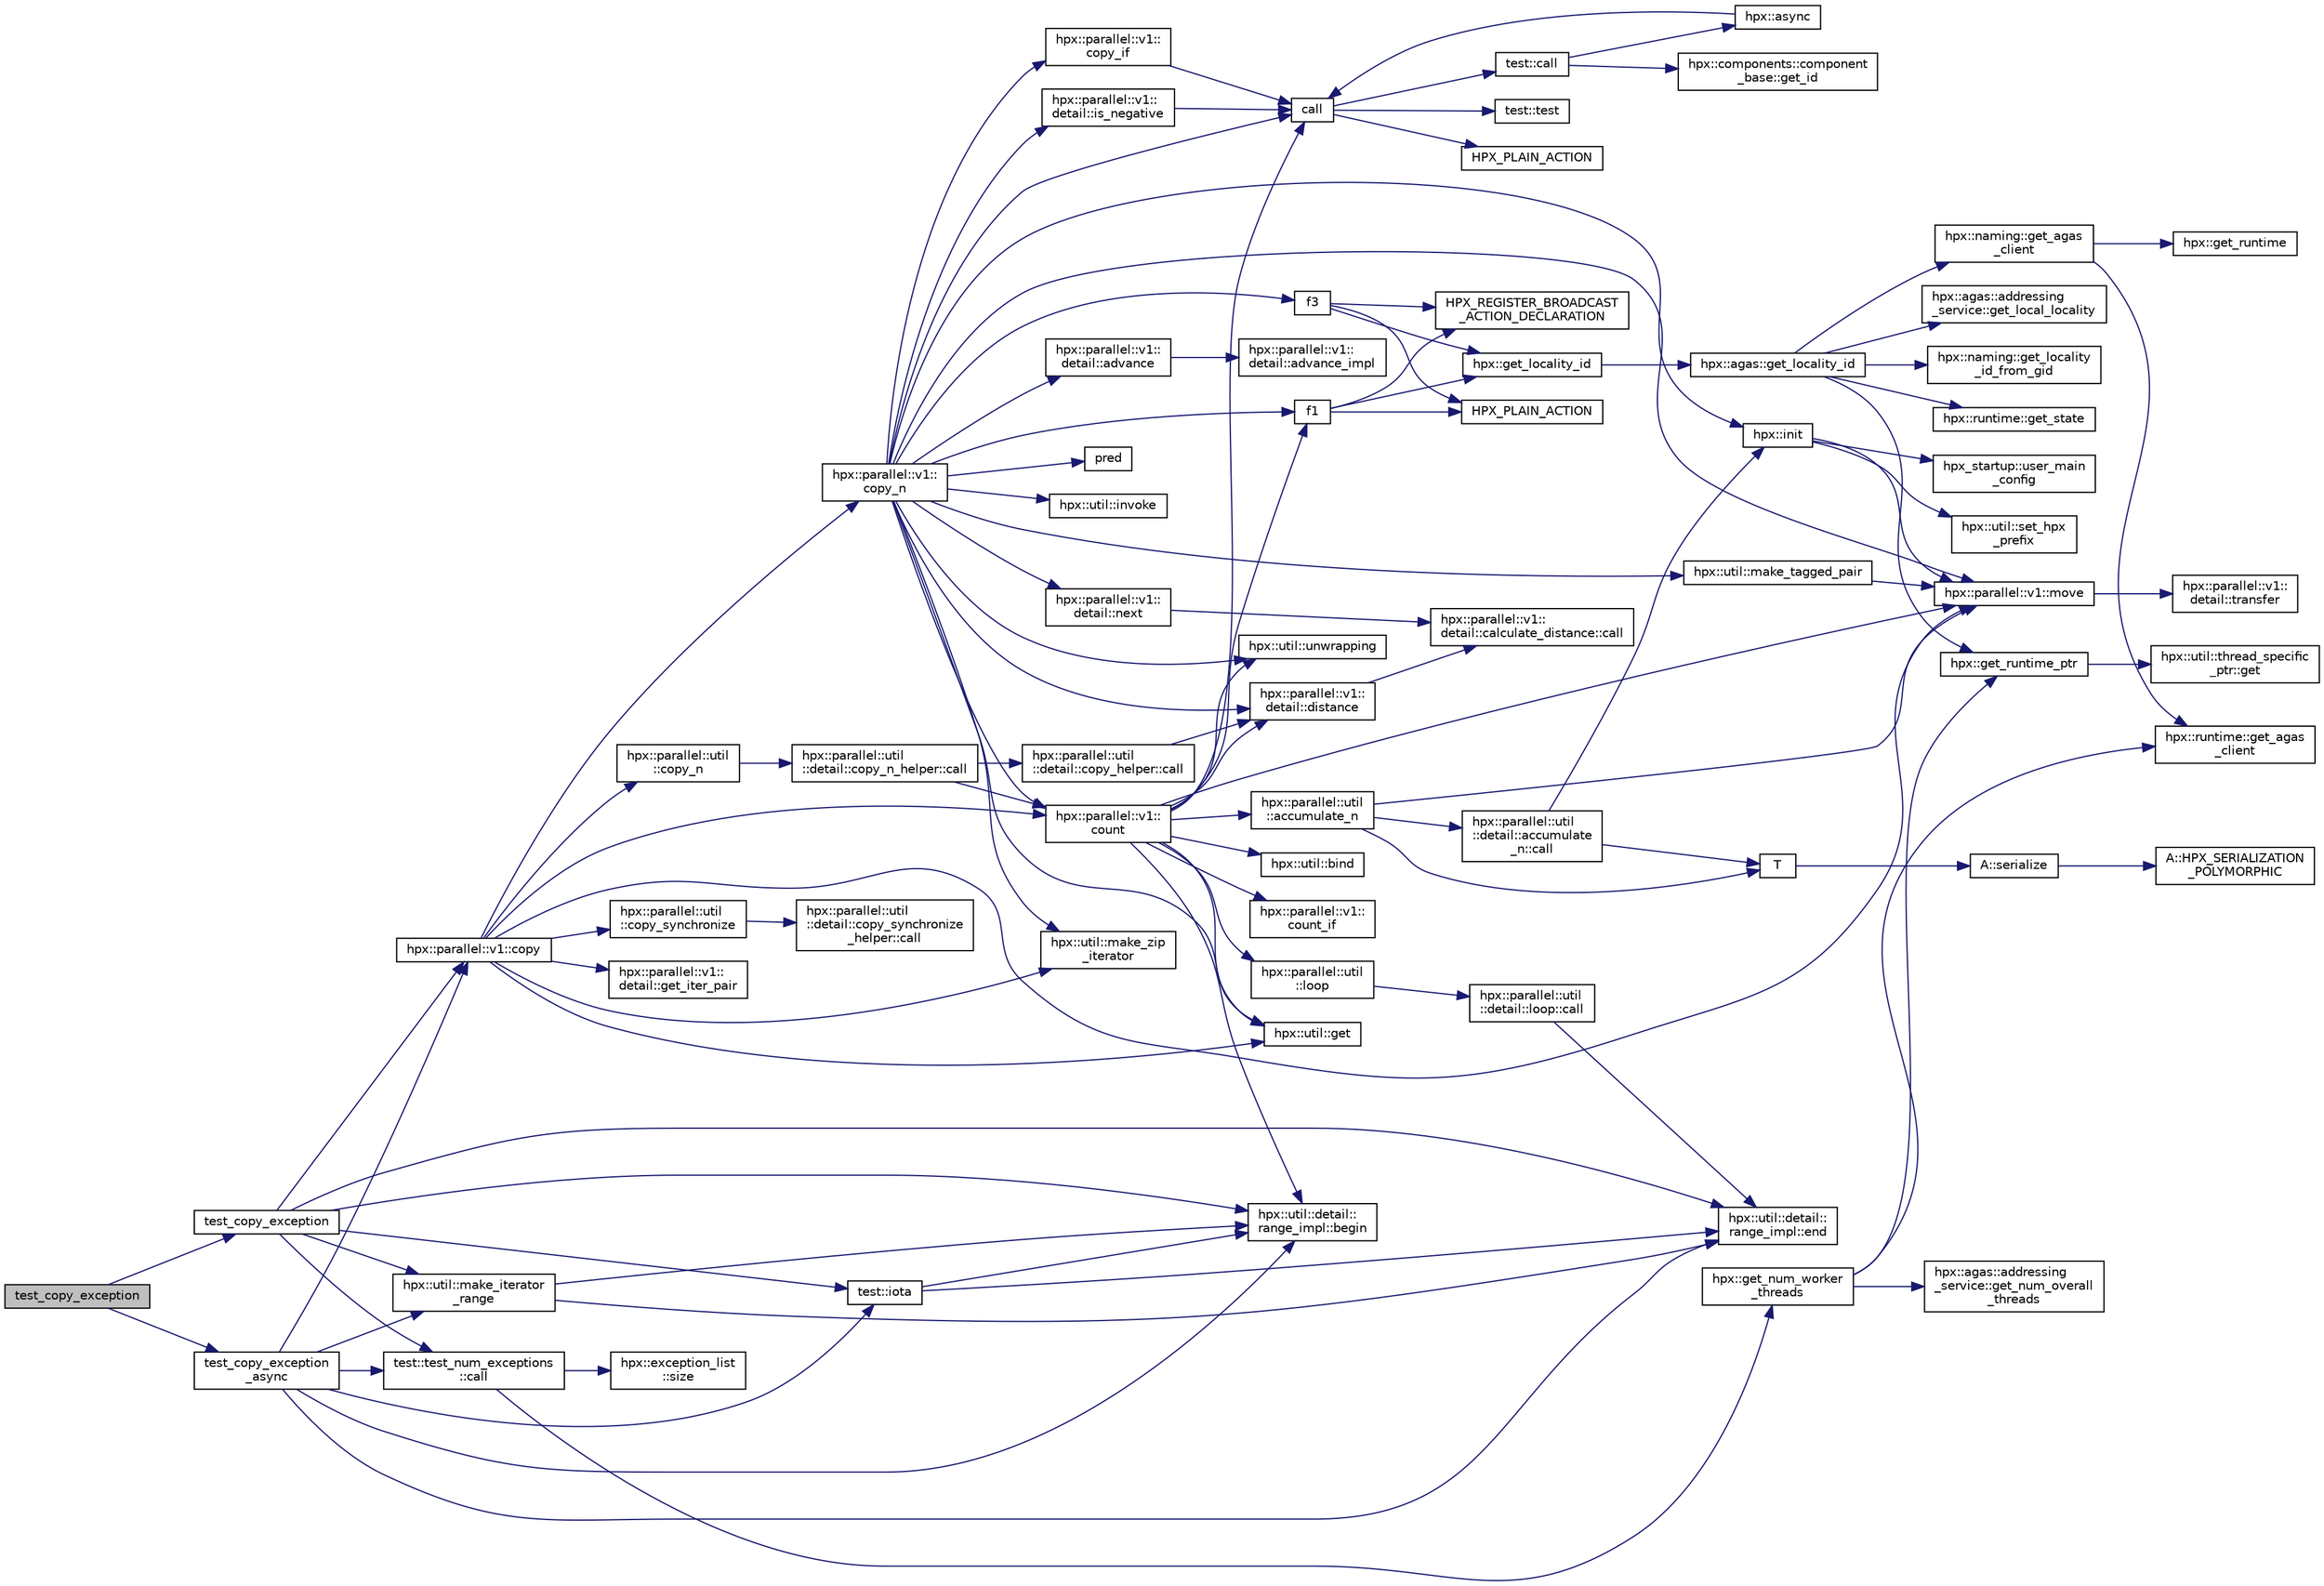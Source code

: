 digraph "test_copy_exception"
{
  edge [fontname="Helvetica",fontsize="10",labelfontname="Helvetica",labelfontsize="10"];
  node [fontname="Helvetica",fontsize="10",shape=record];
  rankdir="LR";
  Node291 [label="test_copy_exception",height=0.2,width=0.4,color="black", fillcolor="grey75", style="filled", fontcolor="black"];
  Node291 -> Node292 [color="midnightblue",fontsize="10",style="solid",fontname="Helvetica"];
  Node292 [label="test_copy_exception",height=0.2,width=0.4,color="black", fillcolor="white", style="filled",URL="$d8/d92/copy__range_8cpp.html#a8ffc3bbb8c0f16b653e0f5c7cc243f21"];
  Node292 -> Node293 [color="midnightblue",fontsize="10",style="solid",fontname="Helvetica"];
  Node293 [label="test::iota",height=0.2,width=0.4,color="black", fillcolor="white", style="filled",URL="$df/d04/namespacetest.html#abdbbc37e6fb67287495e853a554c493a"];
  Node293 -> Node294 [color="midnightblue",fontsize="10",style="solid",fontname="Helvetica"];
  Node294 [label="hpx::util::detail::\lrange_impl::begin",height=0.2,width=0.4,color="black", fillcolor="white", style="filled",URL="$d4/d4a/namespacehpx_1_1util_1_1detail_1_1range__impl.html#a31e165df2b865cdd961f35ce938db41a"];
  Node293 -> Node295 [color="midnightblue",fontsize="10",style="solid",fontname="Helvetica"];
  Node295 [label="hpx::util::detail::\lrange_impl::end",height=0.2,width=0.4,color="black", fillcolor="white", style="filled",URL="$d4/d4a/namespacehpx_1_1util_1_1detail_1_1range__impl.html#afb2ea48b0902f52ee4d8b764807b4316"];
  Node292 -> Node294 [color="midnightblue",fontsize="10",style="solid",fontname="Helvetica"];
  Node292 -> Node295 [color="midnightblue",fontsize="10",style="solid",fontname="Helvetica"];
  Node292 -> Node296 [color="midnightblue",fontsize="10",style="solid",fontname="Helvetica"];
  Node296 [label="hpx::parallel::v1::copy",height=0.2,width=0.4,color="black", fillcolor="white", style="filled",URL="$db/db9/namespacehpx_1_1parallel_1_1v1.html#a502f993845638113034b4a1629b7a3c7"];
  Node296 -> Node297 [color="midnightblue",fontsize="10",style="solid",fontname="Helvetica"];
  Node297 [label="hpx::parallel::v1::\lcopy_n",height=0.2,width=0.4,color="black", fillcolor="white", style="filled",URL="$db/db9/namespacehpx_1_1parallel_1_1v1.html#a62b381b00123e950f7cd81ae9b16c4a6"];
  Node297 -> Node298 [color="midnightblue",fontsize="10",style="solid",fontname="Helvetica"];
  Node298 [label="hpx::util::make_tagged_pair",height=0.2,width=0.4,color="black", fillcolor="white", style="filled",URL="$df/dad/namespacehpx_1_1util.html#afa71e8b7f4f559051a5ff14a508c543c"];
  Node298 -> Node299 [color="midnightblue",fontsize="10",style="solid",fontname="Helvetica"];
  Node299 [label="hpx::parallel::v1::move",height=0.2,width=0.4,color="black", fillcolor="white", style="filled",URL="$db/db9/namespacehpx_1_1parallel_1_1v1.html#aa7c4ede081ce786c9d1eb1adff495cfc"];
  Node299 -> Node300 [color="midnightblue",fontsize="10",style="solid",fontname="Helvetica"];
  Node300 [label="hpx::parallel::v1::\ldetail::transfer",height=0.2,width=0.4,color="black", fillcolor="white", style="filled",URL="$d2/ddd/namespacehpx_1_1parallel_1_1v1_1_1detail.html#ab1b56a05e1885ca7cc7ffa1804dd2f3c"];
  Node297 -> Node301 [color="midnightblue",fontsize="10",style="solid",fontname="Helvetica"];
  Node301 [label="hpx::parallel::v1::\ldetail::is_negative",height=0.2,width=0.4,color="black", fillcolor="white", style="filled",URL="$d2/ddd/namespacehpx_1_1parallel_1_1v1_1_1detail.html#adf2e40fc4b20ad0fd442ee3118a4d527"];
  Node301 -> Node302 [color="midnightblue",fontsize="10",style="solid",fontname="Helvetica"];
  Node302 [label="call",height=0.2,width=0.4,color="black", fillcolor="white", style="filled",URL="$d2/d67/promise__1620_8cpp.html#a58357f0b82bc761e1d0b9091ed563a70"];
  Node302 -> Node303 [color="midnightblue",fontsize="10",style="solid",fontname="Helvetica"];
  Node303 [label="test::test",height=0.2,width=0.4,color="black", fillcolor="white", style="filled",URL="$d8/d89/structtest.html#ab42d5ece712d716b04cb3f686f297a26"];
  Node302 -> Node304 [color="midnightblue",fontsize="10",style="solid",fontname="Helvetica"];
  Node304 [label="HPX_PLAIN_ACTION",height=0.2,width=0.4,color="black", fillcolor="white", style="filled",URL="$d2/d67/promise__1620_8cpp.html#ab96aab827a4b1fcaf66cfe0ba83fef23"];
  Node302 -> Node305 [color="midnightblue",fontsize="10",style="solid",fontname="Helvetica"];
  Node305 [label="test::call",height=0.2,width=0.4,color="black", fillcolor="white", style="filled",URL="$d8/d89/structtest.html#aeb29e7ed6518b9426ccf1344c52620ae"];
  Node305 -> Node306 [color="midnightblue",fontsize="10",style="solid",fontname="Helvetica"];
  Node306 [label="hpx::async",height=0.2,width=0.4,color="black", fillcolor="white", style="filled",URL="$d8/d83/namespacehpx.html#acb7d8e37b73b823956ce144f9a57eaa4"];
  Node306 -> Node302 [color="midnightblue",fontsize="10",style="solid",fontname="Helvetica"];
  Node305 -> Node307 [color="midnightblue",fontsize="10",style="solid",fontname="Helvetica"];
  Node307 [label="hpx::components::component\l_base::get_id",height=0.2,width=0.4,color="black", fillcolor="white", style="filled",URL="$d2/de6/classhpx_1_1components_1_1component__base.html#a4c8fd93514039bdf01c48d66d82b19cd"];
  Node297 -> Node308 [color="midnightblue",fontsize="10",style="solid",fontname="Helvetica"];
  Node308 [label="hpx::util::get",height=0.2,width=0.4,color="black", fillcolor="white", style="filled",URL="$df/dad/namespacehpx_1_1util.html#a5cbd3c41f03f4d4acaedaa4777e3cc02"];
  Node297 -> Node302 [color="midnightblue",fontsize="10",style="solid",fontname="Helvetica"];
  Node297 -> Node309 [color="midnightblue",fontsize="10",style="solid",fontname="Helvetica"];
  Node309 [label="pred",height=0.2,width=0.4,color="black", fillcolor="white", style="filled",URL="$dc/d8b/cxx11__std__thread_8cpp.html#a31ff3168522b47b050989c5e07dd8408"];
  Node297 -> Node310 [color="midnightblue",fontsize="10",style="solid",fontname="Helvetica"];
  Node310 [label="hpx::util::invoke",height=0.2,width=0.4,color="black", fillcolor="white", style="filled",URL="$df/dad/namespacehpx_1_1util.html#a9ed3f52b36e725e476dbf5099134ed3d"];
  Node297 -> Node311 [color="midnightblue",fontsize="10",style="solid",fontname="Helvetica"];
  Node311 [label="hpx::parallel::v1::\lcopy_if",height=0.2,width=0.4,color="black", fillcolor="white", style="filled",URL="$db/db9/namespacehpx_1_1parallel_1_1v1.html#a9a749519e8f71f886d23aecb6ceaaf8a"];
  Node311 -> Node302 [color="midnightblue",fontsize="10",style="solid",fontname="Helvetica"];
  Node297 -> Node312 [color="midnightblue",fontsize="10",style="solid",fontname="Helvetica"];
  Node312 [label="hpx::parallel::v1::\lcount",height=0.2,width=0.4,color="black", fillcolor="white", style="filled",URL="$db/db9/namespacehpx_1_1parallel_1_1v1.html#a19d058114a2bd44801aab4176b188e23"];
  Node312 -> Node313 [color="midnightblue",fontsize="10",style="solid",fontname="Helvetica"];
  Node313 [label="hpx::parallel::v1::\lcount_if",height=0.2,width=0.4,color="black", fillcolor="white", style="filled",URL="$db/db9/namespacehpx_1_1parallel_1_1v1.html#ad836ff017ec208c2d6388a9b47b05ce0"];
  Node312 -> Node314 [color="midnightblue",fontsize="10",style="solid",fontname="Helvetica"];
  Node314 [label="f1",height=0.2,width=0.4,color="black", fillcolor="white", style="filled",URL="$d8/d8b/broadcast_8cpp.html#a1751fbd41f2529b84514a9dbd767959a"];
  Node314 -> Node315 [color="midnightblue",fontsize="10",style="solid",fontname="Helvetica"];
  Node315 [label="hpx::get_locality_id",height=0.2,width=0.4,color="black", fillcolor="white", style="filled",URL="$d8/d83/namespacehpx.html#a158d7c54a657bb364c1704033010697b",tooltip="Return the number of the locality this function is being called from. "];
  Node315 -> Node316 [color="midnightblue",fontsize="10",style="solid",fontname="Helvetica"];
  Node316 [label="hpx::agas::get_locality_id",height=0.2,width=0.4,color="black", fillcolor="white", style="filled",URL="$dc/d54/namespacehpx_1_1agas.html#a491cc2ddecdf0f1a9129900caa6a4d3e"];
  Node316 -> Node317 [color="midnightblue",fontsize="10",style="solid",fontname="Helvetica"];
  Node317 [label="hpx::get_runtime_ptr",height=0.2,width=0.4,color="black", fillcolor="white", style="filled",URL="$d8/d83/namespacehpx.html#af29daf2bb3e01b4d6495a1742b6cce64"];
  Node317 -> Node318 [color="midnightblue",fontsize="10",style="solid",fontname="Helvetica"];
  Node318 [label="hpx::util::thread_specific\l_ptr::get",height=0.2,width=0.4,color="black", fillcolor="white", style="filled",URL="$d4/d4c/structhpx_1_1util_1_1thread__specific__ptr.html#a3b27d8520710478aa41d1f74206bdba9"];
  Node316 -> Node319 [color="midnightblue",fontsize="10",style="solid",fontname="Helvetica"];
  Node319 [label="hpx::runtime::get_state",height=0.2,width=0.4,color="black", fillcolor="white", style="filled",URL="$d0/d7b/classhpx_1_1runtime.html#ab405f80e060dac95d624520f38b0524c"];
  Node316 -> Node320 [color="midnightblue",fontsize="10",style="solid",fontname="Helvetica"];
  Node320 [label="hpx::naming::get_agas\l_client",height=0.2,width=0.4,color="black", fillcolor="white", style="filled",URL="$d4/dc9/namespacehpx_1_1naming.html#a0408fffd5d34b620712a801b0ae3b032"];
  Node320 -> Node321 [color="midnightblue",fontsize="10",style="solid",fontname="Helvetica"];
  Node321 [label="hpx::get_runtime",height=0.2,width=0.4,color="black", fillcolor="white", style="filled",URL="$d8/d83/namespacehpx.html#aef902cc6c7dd3b9fbadf34d1e850a070"];
  Node320 -> Node322 [color="midnightblue",fontsize="10",style="solid",fontname="Helvetica"];
  Node322 [label="hpx::runtime::get_agas\l_client",height=0.2,width=0.4,color="black", fillcolor="white", style="filled",URL="$d0/d7b/classhpx_1_1runtime.html#aeb5dddd30d6b9861669af8ad44d1a96a"];
  Node316 -> Node323 [color="midnightblue",fontsize="10",style="solid",fontname="Helvetica"];
  Node323 [label="hpx::agas::addressing\l_service::get_local_locality",height=0.2,width=0.4,color="black", fillcolor="white", style="filled",URL="$db/d58/structhpx_1_1agas_1_1addressing__service.html#ab52c19a37c2a7a006c6c15f90ad0539c"];
  Node316 -> Node324 [color="midnightblue",fontsize="10",style="solid",fontname="Helvetica"];
  Node324 [label="hpx::naming::get_locality\l_id_from_gid",height=0.2,width=0.4,color="black", fillcolor="white", style="filled",URL="$d4/dc9/namespacehpx_1_1naming.html#a7fd43037784560bd04fda9b49e33529f"];
  Node314 -> Node325 [color="midnightblue",fontsize="10",style="solid",fontname="Helvetica"];
  Node325 [label="HPX_PLAIN_ACTION",height=0.2,width=0.4,color="black", fillcolor="white", style="filled",URL="$d8/d8b/broadcast_8cpp.html#a19685a0394ce6a99351f7a679f6eeefc"];
  Node314 -> Node326 [color="midnightblue",fontsize="10",style="solid",fontname="Helvetica"];
  Node326 [label="HPX_REGISTER_BROADCAST\l_ACTION_DECLARATION",height=0.2,width=0.4,color="black", fillcolor="white", style="filled",URL="$d7/d38/addressing__service_8cpp.html#a573d764d9cb34eec46a4bdffcf07875f"];
  Node312 -> Node327 [color="midnightblue",fontsize="10",style="solid",fontname="Helvetica"];
  Node327 [label="hpx::parallel::util\l::loop",height=0.2,width=0.4,color="black", fillcolor="white", style="filled",URL="$df/dc6/namespacehpx_1_1parallel_1_1util.html#a3f434e00f42929aac85debb8c5782213"];
  Node327 -> Node328 [color="midnightblue",fontsize="10",style="solid",fontname="Helvetica"];
  Node328 [label="hpx::parallel::util\l::detail::loop::call",height=0.2,width=0.4,color="black", fillcolor="white", style="filled",URL="$da/d06/structhpx_1_1parallel_1_1util_1_1detail_1_1loop.html#a5c5e8dbda782f09cdb7bc2509e3bf09e"];
  Node328 -> Node295 [color="midnightblue",fontsize="10",style="solid",fontname="Helvetica"];
  Node312 -> Node329 [color="midnightblue",fontsize="10",style="solid",fontname="Helvetica"];
  Node329 [label="hpx::util::bind",height=0.2,width=0.4,color="black", fillcolor="white", style="filled",URL="$df/dad/namespacehpx_1_1util.html#ad844caedf82a0173d6909d910c3e48c6"];
  Node312 -> Node299 [color="midnightblue",fontsize="10",style="solid",fontname="Helvetica"];
  Node312 -> Node308 [color="midnightblue",fontsize="10",style="solid",fontname="Helvetica"];
  Node312 -> Node302 [color="midnightblue",fontsize="10",style="solid",fontname="Helvetica"];
  Node312 -> Node330 [color="midnightblue",fontsize="10",style="solid",fontname="Helvetica"];
  Node330 [label="hpx::parallel::v1::\ldetail::distance",height=0.2,width=0.4,color="black", fillcolor="white", style="filled",URL="$d2/ddd/namespacehpx_1_1parallel_1_1v1_1_1detail.html#a6bea3c6a5f470cad11f27ee6bab4a33f"];
  Node330 -> Node331 [color="midnightblue",fontsize="10",style="solid",fontname="Helvetica"];
  Node331 [label="hpx::parallel::v1::\ldetail::calculate_distance::call",height=0.2,width=0.4,color="black", fillcolor="white", style="filled",URL="$db/dfa/structhpx_1_1parallel_1_1v1_1_1detail_1_1calculate__distance.html#a950a6627830a7d019ac0e734b0a447bf"];
  Node312 -> Node332 [color="midnightblue",fontsize="10",style="solid",fontname="Helvetica"];
  Node332 [label="hpx::util::unwrapping",height=0.2,width=0.4,color="black", fillcolor="white", style="filled",URL="$df/dad/namespacehpx_1_1util.html#a7529d9ac687684c33403cdd1f9cef8e4"];
  Node312 -> Node333 [color="midnightblue",fontsize="10",style="solid",fontname="Helvetica"];
  Node333 [label="hpx::parallel::util\l::accumulate_n",height=0.2,width=0.4,color="black", fillcolor="white", style="filled",URL="$df/dc6/namespacehpx_1_1parallel_1_1util.html#af19f9a2722f97c2247ea5d0dbb5e2d25"];
  Node333 -> Node334 [color="midnightblue",fontsize="10",style="solid",fontname="Helvetica"];
  Node334 [label="hpx::parallel::util\l::detail::accumulate\l_n::call",height=0.2,width=0.4,color="black", fillcolor="white", style="filled",URL="$d8/d3b/structhpx_1_1parallel_1_1util_1_1detail_1_1accumulate__n.html#a765aceb8ab313fc92f7c4aaf70ccca8f"];
  Node334 -> Node335 [color="midnightblue",fontsize="10",style="solid",fontname="Helvetica"];
  Node335 [label="hpx::init",height=0.2,width=0.4,color="black", fillcolor="white", style="filled",URL="$d8/d83/namespacehpx.html#a3c694ea960b47c56b33351ba16e3d76b",tooltip="Main entry point for launching the HPX runtime system. "];
  Node335 -> Node336 [color="midnightblue",fontsize="10",style="solid",fontname="Helvetica"];
  Node336 [label="hpx::util::set_hpx\l_prefix",height=0.2,width=0.4,color="black", fillcolor="white", style="filled",URL="$df/dad/namespacehpx_1_1util.html#ae40a23c1ba0a48d9304dcf717a95793e"];
  Node335 -> Node337 [color="midnightblue",fontsize="10",style="solid",fontname="Helvetica"];
  Node337 [label="hpx_startup::user_main\l_config",height=0.2,width=0.4,color="black", fillcolor="white", style="filled",URL="$d3/dd2/namespacehpx__startup.html#aaac571d88bd3912a4225a23eb3261637"];
  Node335 -> Node299 [color="midnightblue",fontsize="10",style="solid",fontname="Helvetica"];
  Node334 -> Node338 [color="midnightblue",fontsize="10",style="solid",fontname="Helvetica"];
  Node338 [label="T",height=0.2,width=0.4,color="black", fillcolor="white", style="filled",URL="$db/d33/polymorphic__semiintrusive__template_8cpp.html#ad187658f9cb91c1312b39ae7e896f1ea"];
  Node338 -> Node339 [color="midnightblue",fontsize="10",style="solid",fontname="Helvetica"];
  Node339 [label="A::serialize",height=0.2,width=0.4,color="black", fillcolor="white", style="filled",URL="$d7/da0/struct_a.html#a5f5c287cf471e274ed9dda0da1592212"];
  Node339 -> Node340 [color="midnightblue",fontsize="10",style="solid",fontname="Helvetica"];
  Node340 [label="A::HPX_SERIALIZATION\l_POLYMORPHIC",height=0.2,width=0.4,color="black", fillcolor="white", style="filled",URL="$d7/da0/struct_a.html#ada978cc156cebbafddb1f3aa4c01918c"];
  Node333 -> Node299 [color="midnightblue",fontsize="10",style="solid",fontname="Helvetica"];
  Node333 -> Node338 [color="midnightblue",fontsize="10",style="solid",fontname="Helvetica"];
  Node312 -> Node294 [color="midnightblue",fontsize="10",style="solid",fontname="Helvetica"];
  Node297 -> Node330 [color="midnightblue",fontsize="10",style="solid",fontname="Helvetica"];
  Node297 -> Node335 [color="midnightblue",fontsize="10",style="solid",fontname="Helvetica"];
  Node297 -> Node341 [color="midnightblue",fontsize="10",style="solid",fontname="Helvetica"];
  Node341 [label="hpx::util::make_zip\l_iterator",height=0.2,width=0.4,color="black", fillcolor="white", style="filled",URL="$df/dad/namespacehpx_1_1util.html#a2f68369b316e5699be2c81c04e3ee209"];
  Node297 -> Node314 [color="midnightblue",fontsize="10",style="solid",fontname="Helvetica"];
  Node297 -> Node342 [color="midnightblue",fontsize="10",style="solid",fontname="Helvetica"];
  Node342 [label="f3",height=0.2,width=0.4,color="black", fillcolor="white", style="filled",URL="$d8/d8b/broadcast_8cpp.html#a9bac347cb7dd97427ecd2dd58525b646"];
  Node342 -> Node315 [color="midnightblue",fontsize="10",style="solid",fontname="Helvetica"];
  Node342 -> Node325 [color="midnightblue",fontsize="10",style="solid",fontname="Helvetica"];
  Node342 -> Node326 [color="midnightblue",fontsize="10",style="solid",fontname="Helvetica"];
  Node297 -> Node343 [color="midnightblue",fontsize="10",style="solid",fontname="Helvetica"];
  Node343 [label="hpx::parallel::v1::\ldetail::next",height=0.2,width=0.4,color="black", fillcolor="white", style="filled",URL="$d2/ddd/namespacehpx_1_1parallel_1_1v1_1_1detail.html#a0a6696d8c17a32b8ebfaa496b9ab3332"];
  Node343 -> Node331 [color="midnightblue",fontsize="10",style="solid",fontname="Helvetica"];
  Node297 -> Node344 [color="midnightblue",fontsize="10",style="solid",fontname="Helvetica"];
  Node344 [label="hpx::parallel::v1::\ldetail::advance",height=0.2,width=0.4,color="black", fillcolor="white", style="filled",URL="$d2/ddd/namespacehpx_1_1parallel_1_1v1_1_1detail.html#ad9fca7bce7b3e3c32302967ffc1fb4a4"];
  Node344 -> Node345 [color="midnightblue",fontsize="10",style="solid",fontname="Helvetica"];
  Node345 [label="hpx::parallel::v1::\ldetail::advance_impl",height=0.2,width=0.4,color="black", fillcolor="white", style="filled",URL="$d2/ddd/namespacehpx_1_1parallel_1_1v1_1_1detail.html#ad4fa62ca115927187e4063b65ee5f317"];
  Node297 -> Node299 [color="midnightblue",fontsize="10",style="solid",fontname="Helvetica"];
  Node297 -> Node332 [color="midnightblue",fontsize="10",style="solid",fontname="Helvetica"];
  Node296 -> Node312 [color="midnightblue",fontsize="10",style="solid",fontname="Helvetica"];
  Node296 -> Node346 [color="midnightblue",fontsize="10",style="solid",fontname="Helvetica"];
  Node346 [label="hpx::parallel::util\l::copy_n",height=0.2,width=0.4,color="black", fillcolor="white", style="filled",URL="$df/dc6/namespacehpx_1_1parallel_1_1util.html#ab30b19e9d50f04c88be6cb7408c82987"];
  Node346 -> Node347 [color="midnightblue",fontsize="10",style="solid",fontname="Helvetica"];
  Node347 [label="hpx::parallel::util\l::detail::copy_n_helper::call",height=0.2,width=0.4,color="black", fillcolor="white", style="filled",URL="$de/d50/structhpx_1_1parallel_1_1util_1_1detail_1_1copy__n__helper.html#ae283ae8df16258386dd2aa4d58d4df8e"];
  Node347 -> Node312 [color="midnightblue",fontsize="10",style="solid",fontname="Helvetica"];
  Node347 -> Node348 [color="midnightblue",fontsize="10",style="solid",fontname="Helvetica"];
  Node348 [label="hpx::parallel::util\l::detail::copy_helper::call",height=0.2,width=0.4,color="black", fillcolor="white", style="filled",URL="$db/d59/structhpx_1_1parallel_1_1util_1_1detail_1_1copy__helper.html#ac801832edc0b6a84595880bb4613cb60"];
  Node348 -> Node330 [color="midnightblue",fontsize="10",style="solid",fontname="Helvetica"];
  Node296 -> Node349 [color="midnightblue",fontsize="10",style="solid",fontname="Helvetica"];
  Node349 [label="hpx::parallel::v1::\ldetail::get_iter_pair",height=0.2,width=0.4,color="black", fillcolor="white", style="filled",URL="$d2/ddd/namespacehpx_1_1parallel_1_1v1_1_1detail.html#ac4d3c2918035705998b9b049c5440119"];
  Node296 -> Node341 [color="midnightblue",fontsize="10",style="solid",fontname="Helvetica"];
  Node296 -> Node308 [color="midnightblue",fontsize="10",style="solid",fontname="Helvetica"];
  Node296 -> Node350 [color="midnightblue",fontsize="10",style="solid",fontname="Helvetica"];
  Node350 [label="hpx::parallel::util\l::copy_synchronize",height=0.2,width=0.4,color="black", fillcolor="white", style="filled",URL="$df/dc6/namespacehpx_1_1parallel_1_1util.html#ad33c06f9b1fc663f33b9fb189390e71b"];
  Node350 -> Node351 [color="midnightblue",fontsize="10",style="solid",fontname="Helvetica"];
  Node351 [label="hpx::parallel::util\l::detail::copy_synchronize\l_helper::call",height=0.2,width=0.4,color="black", fillcolor="white", style="filled",URL="$d7/d41/structhpx_1_1parallel_1_1util_1_1detail_1_1copy__synchronize__helper.html#a7c8e8c72844a8fd415b6b3517cc1a224"];
  Node296 -> Node299 [color="midnightblue",fontsize="10",style="solid",fontname="Helvetica"];
  Node292 -> Node352 [color="midnightblue",fontsize="10",style="solid",fontname="Helvetica"];
  Node352 [label="hpx::util::make_iterator\l_range",height=0.2,width=0.4,color="black", fillcolor="white", style="filled",URL="$df/dad/namespacehpx_1_1util.html#a49707ae2d183b9b09845ed3d17655a28"];
  Node352 -> Node294 [color="midnightblue",fontsize="10",style="solid",fontname="Helvetica"];
  Node352 -> Node295 [color="midnightblue",fontsize="10",style="solid",fontname="Helvetica"];
  Node292 -> Node353 [color="midnightblue",fontsize="10",style="solid",fontname="Helvetica"];
  Node353 [label="test::test_num_exceptions\l::call",height=0.2,width=0.4,color="black", fillcolor="white", style="filled",URL="$da/ddb/structtest_1_1test__num__exceptions.html#a2c1e3b76f9abd4d358ae0258203b90b7"];
  Node353 -> Node354 [color="midnightblue",fontsize="10",style="solid",fontname="Helvetica"];
  Node354 [label="hpx::exception_list\l::size",height=0.2,width=0.4,color="black", fillcolor="white", style="filled",URL="$d2/def/classhpx_1_1exception__list.html#ae4e3e1b70e8185033656d891749a234e"];
  Node353 -> Node355 [color="midnightblue",fontsize="10",style="solid",fontname="Helvetica"];
  Node355 [label="hpx::get_num_worker\l_threads",height=0.2,width=0.4,color="black", fillcolor="white", style="filled",URL="$d8/d83/namespacehpx.html#ae0cb050327ed37e6863061bd1761409e",tooltip="Return the number of worker OS- threads used to execute HPX threads. "];
  Node355 -> Node317 [color="midnightblue",fontsize="10",style="solid",fontname="Helvetica"];
  Node355 -> Node322 [color="midnightblue",fontsize="10",style="solid",fontname="Helvetica"];
  Node355 -> Node356 [color="midnightblue",fontsize="10",style="solid",fontname="Helvetica"];
  Node356 [label="hpx::agas::addressing\l_service::get_num_overall\l_threads",height=0.2,width=0.4,color="black", fillcolor="white", style="filled",URL="$db/d58/structhpx_1_1agas_1_1addressing__service.html#a55800470ad2b28e283653df58d59ec49"];
  Node291 -> Node357 [color="midnightblue",fontsize="10",style="solid",fontname="Helvetica"];
  Node357 [label="test_copy_exception\l_async",height=0.2,width=0.4,color="black", fillcolor="white", style="filled",URL="$d8/d92/copy__range_8cpp.html#a975f6058b2ad575758bb9c1b54a1c464"];
  Node357 -> Node293 [color="midnightblue",fontsize="10",style="solid",fontname="Helvetica"];
  Node357 -> Node294 [color="midnightblue",fontsize="10",style="solid",fontname="Helvetica"];
  Node357 -> Node295 [color="midnightblue",fontsize="10",style="solid",fontname="Helvetica"];
  Node357 -> Node296 [color="midnightblue",fontsize="10",style="solid",fontname="Helvetica"];
  Node357 -> Node352 [color="midnightblue",fontsize="10",style="solid",fontname="Helvetica"];
  Node357 -> Node353 [color="midnightblue",fontsize="10",style="solid",fontname="Helvetica"];
}
